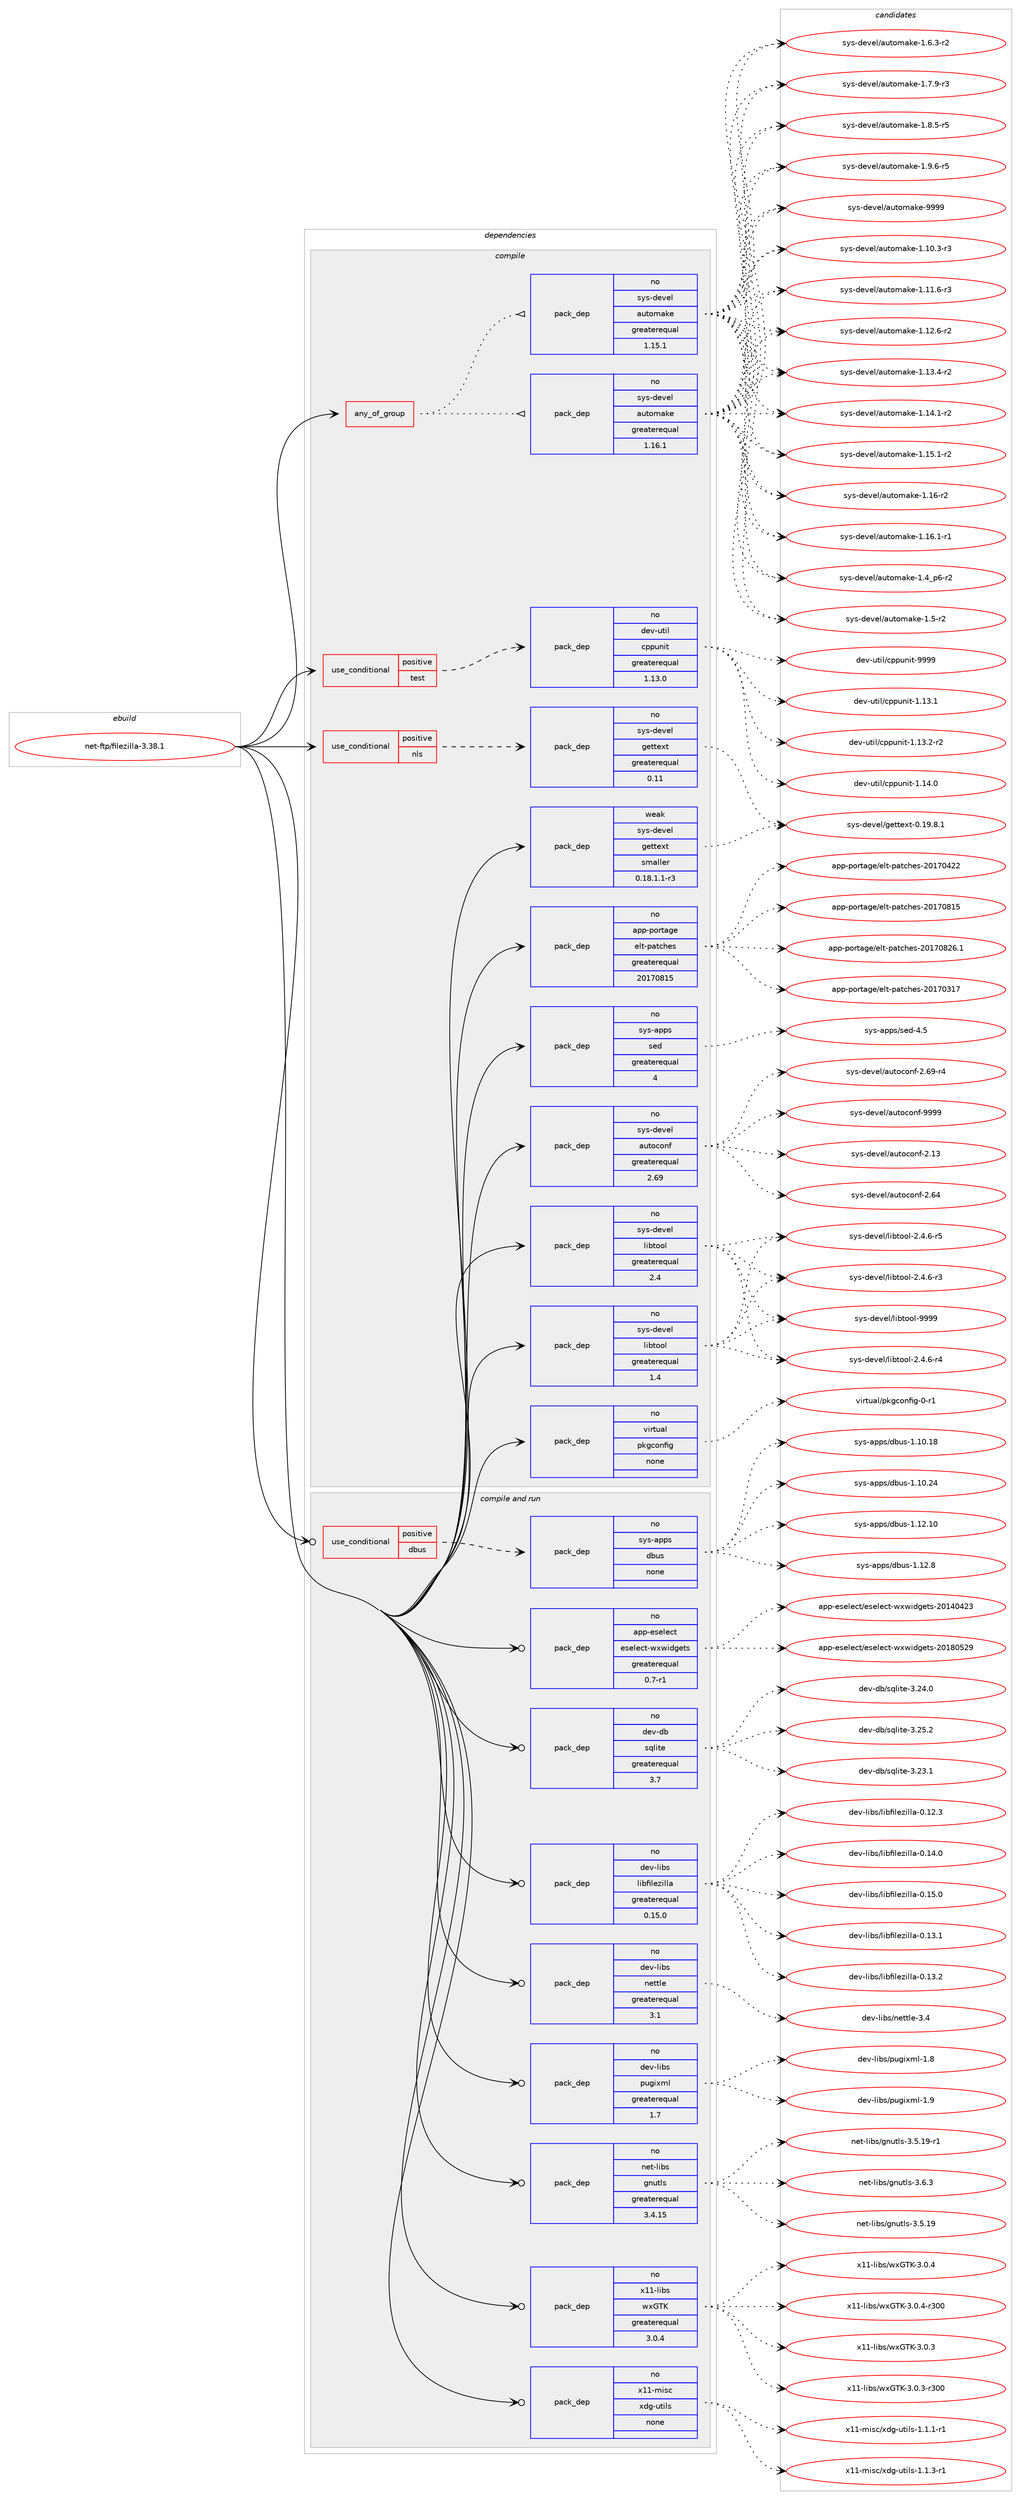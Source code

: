 digraph prolog {

# *************
# Graph options
# *************

newrank=true;
concentrate=true;
compound=true;
graph [rankdir=LR,fontname=Helvetica,fontsize=10,ranksep=1.5];#, ranksep=2.5, nodesep=0.2];
edge  [arrowhead=vee];
node  [fontname=Helvetica,fontsize=10];

# **********
# The ebuild
# **********

subgraph cluster_leftcol {
color=gray;
rank=same;
label=<<i>ebuild</i>>;
id [label="net-ftp/filezilla-3.38.1", color=red, width=4, href="../net-ftp/filezilla-3.38.1.svg"];
}

# ****************
# The dependencies
# ****************

subgraph cluster_midcol {
color=gray;
label=<<i>dependencies</i>>;
subgraph cluster_compile {
fillcolor="#eeeeee";
style=filled;
label=<<i>compile</i>>;
subgraph any145 {
dependency6052 [label=<<TABLE BORDER="0" CELLBORDER="1" CELLSPACING="0" CELLPADDING="4"><TR><TD CELLPADDING="10">any_of_group</TD></TR></TABLE>>, shape=none, color=red];subgraph pack4951 {
dependency6053 [label=<<TABLE BORDER="0" CELLBORDER="1" CELLSPACING="0" CELLPADDING="4" WIDTH="220"><TR><TD ROWSPAN="6" CELLPADDING="30">pack_dep</TD></TR><TR><TD WIDTH="110">no</TD></TR><TR><TD>sys-devel</TD></TR><TR><TD>automake</TD></TR><TR><TD>greaterequal</TD></TR><TR><TD>1.16.1</TD></TR></TABLE>>, shape=none, color=blue];
}
dependency6052:e -> dependency6053:w [weight=20,style="dotted",arrowhead="oinv"];
subgraph pack4952 {
dependency6054 [label=<<TABLE BORDER="0" CELLBORDER="1" CELLSPACING="0" CELLPADDING="4" WIDTH="220"><TR><TD ROWSPAN="6" CELLPADDING="30">pack_dep</TD></TR><TR><TD WIDTH="110">no</TD></TR><TR><TD>sys-devel</TD></TR><TR><TD>automake</TD></TR><TR><TD>greaterequal</TD></TR><TR><TD>1.15.1</TD></TR></TABLE>>, shape=none, color=blue];
}
dependency6052:e -> dependency6054:w [weight=20,style="dotted",arrowhead="oinv"];
}
id:e -> dependency6052:w [weight=20,style="solid",arrowhead="vee"];
subgraph cond948 {
dependency6055 [label=<<TABLE BORDER="0" CELLBORDER="1" CELLSPACING="0" CELLPADDING="4"><TR><TD ROWSPAN="3" CELLPADDING="10">use_conditional</TD></TR><TR><TD>positive</TD></TR><TR><TD>nls</TD></TR></TABLE>>, shape=none, color=red];
subgraph pack4953 {
dependency6056 [label=<<TABLE BORDER="0" CELLBORDER="1" CELLSPACING="0" CELLPADDING="4" WIDTH="220"><TR><TD ROWSPAN="6" CELLPADDING="30">pack_dep</TD></TR><TR><TD WIDTH="110">no</TD></TR><TR><TD>sys-devel</TD></TR><TR><TD>gettext</TD></TR><TR><TD>greaterequal</TD></TR><TR><TD>0.11</TD></TR></TABLE>>, shape=none, color=blue];
}
dependency6055:e -> dependency6056:w [weight=20,style="dashed",arrowhead="vee"];
}
id:e -> dependency6055:w [weight=20,style="solid",arrowhead="vee"];
subgraph cond949 {
dependency6057 [label=<<TABLE BORDER="0" CELLBORDER="1" CELLSPACING="0" CELLPADDING="4"><TR><TD ROWSPAN="3" CELLPADDING="10">use_conditional</TD></TR><TR><TD>positive</TD></TR><TR><TD>test</TD></TR></TABLE>>, shape=none, color=red];
subgraph pack4954 {
dependency6058 [label=<<TABLE BORDER="0" CELLBORDER="1" CELLSPACING="0" CELLPADDING="4" WIDTH="220"><TR><TD ROWSPAN="6" CELLPADDING="30">pack_dep</TD></TR><TR><TD WIDTH="110">no</TD></TR><TR><TD>dev-util</TD></TR><TR><TD>cppunit</TD></TR><TR><TD>greaterequal</TD></TR><TR><TD>1.13.0</TD></TR></TABLE>>, shape=none, color=blue];
}
dependency6057:e -> dependency6058:w [weight=20,style="dashed",arrowhead="vee"];
}
id:e -> dependency6057:w [weight=20,style="solid",arrowhead="vee"];
subgraph pack4955 {
dependency6059 [label=<<TABLE BORDER="0" CELLBORDER="1" CELLSPACING="0" CELLPADDING="4" WIDTH="220"><TR><TD ROWSPAN="6" CELLPADDING="30">pack_dep</TD></TR><TR><TD WIDTH="110">no</TD></TR><TR><TD>app-portage</TD></TR><TR><TD>elt-patches</TD></TR><TR><TD>greaterequal</TD></TR><TR><TD>20170815</TD></TR></TABLE>>, shape=none, color=blue];
}
id:e -> dependency6059:w [weight=20,style="solid",arrowhead="vee"];
subgraph pack4956 {
dependency6060 [label=<<TABLE BORDER="0" CELLBORDER="1" CELLSPACING="0" CELLPADDING="4" WIDTH="220"><TR><TD ROWSPAN="6" CELLPADDING="30">pack_dep</TD></TR><TR><TD WIDTH="110">no</TD></TR><TR><TD>sys-apps</TD></TR><TR><TD>sed</TD></TR><TR><TD>greaterequal</TD></TR><TR><TD>4</TD></TR></TABLE>>, shape=none, color=blue];
}
id:e -> dependency6060:w [weight=20,style="solid",arrowhead="vee"];
subgraph pack4957 {
dependency6061 [label=<<TABLE BORDER="0" CELLBORDER="1" CELLSPACING="0" CELLPADDING="4" WIDTH="220"><TR><TD ROWSPAN="6" CELLPADDING="30">pack_dep</TD></TR><TR><TD WIDTH="110">no</TD></TR><TR><TD>sys-devel</TD></TR><TR><TD>autoconf</TD></TR><TR><TD>greaterequal</TD></TR><TR><TD>2.69</TD></TR></TABLE>>, shape=none, color=blue];
}
id:e -> dependency6061:w [weight=20,style="solid",arrowhead="vee"];
subgraph pack4958 {
dependency6062 [label=<<TABLE BORDER="0" CELLBORDER="1" CELLSPACING="0" CELLPADDING="4" WIDTH="220"><TR><TD ROWSPAN="6" CELLPADDING="30">pack_dep</TD></TR><TR><TD WIDTH="110">no</TD></TR><TR><TD>sys-devel</TD></TR><TR><TD>libtool</TD></TR><TR><TD>greaterequal</TD></TR><TR><TD>1.4</TD></TR></TABLE>>, shape=none, color=blue];
}
id:e -> dependency6062:w [weight=20,style="solid",arrowhead="vee"];
subgraph pack4959 {
dependency6063 [label=<<TABLE BORDER="0" CELLBORDER="1" CELLSPACING="0" CELLPADDING="4" WIDTH="220"><TR><TD ROWSPAN="6" CELLPADDING="30">pack_dep</TD></TR><TR><TD WIDTH="110">no</TD></TR><TR><TD>sys-devel</TD></TR><TR><TD>libtool</TD></TR><TR><TD>greaterequal</TD></TR><TR><TD>2.4</TD></TR></TABLE>>, shape=none, color=blue];
}
id:e -> dependency6063:w [weight=20,style="solid",arrowhead="vee"];
subgraph pack4960 {
dependency6064 [label=<<TABLE BORDER="0" CELLBORDER="1" CELLSPACING="0" CELLPADDING="4" WIDTH="220"><TR><TD ROWSPAN="6" CELLPADDING="30">pack_dep</TD></TR><TR><TD WIDTH="110">no</TD></TR><TR><TD>virtual</TD></TR><TR><TD>pkgconfig</TD></TR><TR><TD>none</TD></TR><TR><TD></TD></TR></TABLE>>, shape=none, color=blue];
}
id:e -> dependency6064:w [weight=20,style="solid",arrowhead="vee"];
subgraph pack4961 {
dependency6065 [label=<<TABLE BORDER="0" CELLBORDER="1" CELLSPACING="0" CELLPADDING="4" WIDTH="220"><TR><TD ROWSPAN="6" CELLPADDING="30">pack_dep</TD></TR><TR><TD WIDTH="110">weak</TD></TR><TR><TD>sys-devel</TD></TR><TR><TD>gettext</TD></TR><TR><TD>smaller</TD></TR><TR><TD>0.18.1.1-r3</TD></TR></TABLE>>, shape=none, color=blue];
}
id:e -> dependency6065:w [weight=20,style="solid",arrowhead="vee"];
}
subgraph cluster_compileandrun {
fillcolor="#eeeeee";
style=filled;
label=<<i>compile and run</i>>;
subgraph cond950 {
dependency6066 [label=<<TABLE BORDER="0" CELLBORDER="1" CELLSPACING="0" CELLPADDING="4"><TR><TD ROWSPAN="3" CELLPADDING="10">use_conditional</TD></TR><TR><TD>positive</TD></TR><TR><TD>dbus</TD></TR></TABLE>>, shape=none, color=red];
subgraph pack4962 {
dependency6067 [label=<<TABLE BORDER="0" CELLBORDER="1" CELLSPACING="0" CELLPADDING="4" WIDTH="220"><TR><TD ROWSPAN="6" CELLPADDING="30">pack_dep</TD></TR><TR><TD WIDTH="110">no</TD></TR><TR><TD>sys-apps</TD></TR><TR><TD>dbus</TD></TR><TR><TD>none</TD></TR><TR><TD></TD></TR></TABLE>>, shape=none, color=blue];
}
dependency6066:e -> dependency6067:w [weight=20,style="dashed",arrowhead="vee"];
}
id:e -> dependency6066:w [weight=20,style="solid",arrowhead="odotvee"];
subgraph pack4963 {
dependency6068 [label=<<TABLE BORDER="0" CELLBORDER="1" CELLSPACING="0" CELLPADDING="4" WIDTH="220"><TR><TD ROWSPAN="6" CELLPADDING="30">pack_dep</TD></TR><TR><TD WIDTH="110">no</TD></TR><TR><TD>app-eselect</TD></TR><TR><TD>eselect-wxwidgets</TD></TR><TR><TD>greaterequal</TD></TR><TR><TD>0.7-r1</TD></TR></TABLE>>, shape=none, color=blue];
}
id:e -> dependency6068:w [weight=20,style="solid",arrowhead="odotvee"];
subgraph pack4964 {
dependency6069 [label=<<TABLE BORDER="0" CELLBORDER="1" CELLSPACING="0" CELLPADDING="4" WIDTH="220"><TR><TD ROWSPAN="6" CELLPADDING="30">pack_dep</TD></TR><TR><TD WIDTH="110">no</TD></TR><TR><TD>dev-db</TD></TR><TR><TD>sqlite</TD></TR><TR><TD>greaterequal</TD></TR><TR><TD>3.7</TD></TR></TABLE>>, shape=none, color=blue];
}
id:e -> dependency6069:w [weight=20,style="solid",arrowhead="odotvee"];
subgraph pack4965 {
dependency6070 [label=<<TABLE BORDER="0" CELLBORDER="1" CELLSPACING="0" CELLPADDING="4" WIDTH="220"><TR><TD ROWSPAN="6" CELLPADDING="30">pack_dep</TD></TR><TR><TD WIDTH="110">no</TD></TR><TR><TD>dev-libs</TD></TR><TR><TD>libfilezilla</TD></TR><TR><TD>greaterequal</TD></TR><TR><TD>0.15.0</TD></TR></TABLE>>, shape=none, color=blue];
}
id:e -> dependency6070:w [weight=20,style="solid",arrowhead="odotvee"];
subgraph pack4966 {
dependency6071 [label=<<TABLE BORDER="0" CELLBORDER="1" CELLSPACING="0" CELLPADDING="4" WIDTH="220"><TR><TD ROWSPAN="6" CELLPADDING="30">pack_dep</TD></TR><TR><TD WIDTH="110">no</TD></TR><TR><TD>dev-libs</TD></TR><TR><TD>nettle</TD></TR><TR><TD>greaterequal</TD></TR><TR><TD>3.1</TD></TR></TABLE>>, shape=none, color=blue];
}
id:e -> dependency6071:w [weight=20,style="solid",arrowhead="odotvee"];
subgraph pack4967 {
dependency6072 [label=<<TABLE BORDER="0" CELLBORDER="1" CELLSPACING="0" CELLPADDING="4" WIDTH="220"><TR><TD ROWSPAN="6" CELLPADDING="30">pack_dep</TD></TR><TR><TD WIDTH="110">no</TD></TR><TR><TD>dev-libs</TD></TR><TR><TD>pugixml</TD></TR><TR><TD>greaterequal</TD></TR><TR><TD>1.7</TD></TR></TABLE>>, shape=none, color=blue];
}
id:e -> dependency6072:w [weight=20,style="solid",arrowhead="odotvee"];
subgraph pack4968 {
dependency6073 [label=<<TABLE BORDER="0" CELLBORDER="1" CELLSPACING="0" CELLPADDING="4" WIDTH="220"><TR><TD ROWSPAN="6" CELLPADDING="30">pack_dep</TD></TR><TR><TD WIDTH="110">no</TD></TR><TR><TD>net-libs</TD></TR><TR><TD>gnutls</TD></TR><TR><TD>greaterequal</TD></TR><TR><TD>3.4.15</TD></TR></TABLE>>, shape=none, color=blue];
}
id:e -> dependency6073:w [weight=20,style="solid",arrowhead="odotvee"];
subgraph pack4969 {
dependency6074 [label=<<TABLE BORDER="0" CELLBORDER="1" CELLSPACING="0" CELLPADDING="4" WIDTH="220"><TR><TD ROWSPAN="6" CELLPADDING="30">pack_dep</TD></TR><TR><TD WIDTH="110">no</TD></TR><TR><TD>x11-libs</TD></TR><TR><TD>wxGTK</TD></TR><TR><TD>greaterequal</TD></TR><TR><TD>3.0.4</TD></TR></TABLE>>, shape=none, color=blue];
}
id:e -> dependency6074:w [weight=20,style="solid",arrowhead="odotvee"];
subgraph pack4970 {
dependency6075 [label=<<TABLE BORDER="0" CELLBORDER="1" CELLSPACING="0" CELLPADDING="4" WIDTH="220"><TR><TD ROWSPAN="6" CELLPADDING="30">pack_dep</TD></TR><TR><TD WIDTH="110">no</TD></TR><TR><TD>x11-misc</TD></TR><TR><TD>xdg-utils</TD></TR><TR><TD>none</TD></TR><TR><TD></TD></TR></TABLE>>, shape=none, color=blue];
}
id:e -> dependency6075:w [weight=20,style="solid",arrowhead="odotvee"];
}
subgraph cluster_run {
fillcolor="#eeeeee";
style=filled;
label=<<i>run</i>>;
}
}

# **************
# The candidates
# **************

subgraph cluster_choices {
rank=same;
color=gray;
label=<<i>candidates</i>>;

subgraph choice4951 {
color=black;
nodesep=1;
choice11512111545100101118101108479711711611110997107101454946494846514511451 [label="sys-devel/automake-1.10.3-r3", color=red, width=4,href="../sys-devel/automake-1.10.3-r3.svg"];
choice11512111545100101118101108479711711611110997107101454946494946544511451 [label="sys-devel/automake-1.11.6-r3", color=red, width=4,href="../sys-devel/automake-1.11.6-r3.svg"];
choice11512111545100101118101108479711711611110997107101454946495046544511450 [label="sys-devel/automake-1.12.6-r2", color=red, width=4,href="../sys-devel/automake-1.12.6-r2.svg"];
choice11512111545100101118101108479711711611110997107101454946495146524511450 [label="sys-devel/automake-1.13.4-r2", color=red, width=4,href="../sys-devel/automake-1.13.4-r2.svg"];
choice11512111545100101118101108479711711611110997107101454946495246494511450 [label="sys-devel/automake-1.14.1-r2", color=red, width=4,href="../sys-devel/automake-1.14.1-r2.svg"];
choice11512111545100101118101108479711711611110997107101454946495346494511450 [label="sys-devel/automake-1.15.1-r2", color=red, width=4,href="../sys-devel/automake-1.15.1-r2.svg"];
choice1151211154510010111810110847971171161111099710710145494649544511450 [label="sys-devel/automake-1.16-r2", color=red, width=4,href="../sys-devel/automake-1.16-r2.svg"];
choice11512111545100101118101108479711711611110997107101454946495446494511449 [label="sys-devel/automake-1.16.1-r1", color=red, width=4,href="../sys-devel/automake-1.16.1-r1.svg"];
choice115121115451001011181011084797117116111109971071014549465295112544511450 [label="sys-devel/automake-1.4_p6-r2", color=red, width=4,href="../sys-devel/automake-1.4_p6-r2.svg"];
choice11512111545100101118101108479711711611110997107101454946534511450 [label="sys-devel/automake-1.5-r2", color=red, width=4,href="../sys-devel/automake-1.5-r2.svg"];
choice115121115451001011181011084797117116111109971071014549465446514511450 [label="sys-devel/automake-1.6.3-r2", color=red, width=4,href="../sys-devel/automake-1.6.3-r2.svg"];
choice115121115451001011181011084797117116111109971071014549465546574511451 [label="sys-devel/automake-1.7.9-r3", color=red, width=4,href="../sys-devel/automake-1.7.9-r3.svg"];
choice115121115451001011181011084797117116111109971071014549465646534511453 [label="sys-devel/automake-1.8.5-r5", color=red, width=4,href="../sys-devel/automake-1.8.5-r5.svg"];
choice115121115451001011181011084797117116111109971071014549465746544511453 [label="sys-devel/automake-1.9.6-r5", color=red, width=4,href="../sys-devel/automake-1.9.6-r5.svg"];
choice115121115451001011181011084797117116111109971071014557575757 [label="sys-devel/automake-9999", color=red, width=4,href="../sys-devel/automake-9999.svg"];
dependency6053:e -> choice11512111545100101118101108479711711611110997107101454946494846514511451:w [style=dotted,weight="100"];
dependency6053:e -> choice11512111545100101118101108479711711611110997107101454946494946544511451:w [style=dotted,weight="100"];
dependency6053:e -> choice11512111545100101118101108479711711611110997107101454946495046544511450:w [style=dotted,weight="100"];
dependency6053:e -> choice11512111545100101118101108479711711611110997107101454946495146524511450:w [style=dotted,weight="100"];
dependency6053:e -> choice11512111545100101118101108479711711611110997107101454946495246494511450:w [style=dotted,weight="100"];
dependency6053:e -> choice11512111545100101118101108479711711611110997107101454946495346494511450:w [style=dotted,weight="100"];
dependency6053:e -> choice1151211154510010111810110847971171161111099710710145494649544511450:w [style=dotted,weight="100"];
dependency6053:e -> choice11512111545100101118101108479711711611110997107101454946495446494511449:w [style=dotted,weight="100"];
dependency6053:e -> choice115121115451001011181011084797117116111109971071014549465295112544511450:w [style=dotted,weight="100"];
dependency6053:e -> choice11512111545100101118101108479711711611110997107101454946534511450:w [style=dotted,weight="100"];
dependency6053:e -> choice115121115451001011181011084797117116111109971071014549465446514511450:w [style=dotted,weight="100"];
dependency6053:e -> choice115121115451001011181011084797117116111109971071014549465546574511451:w [style=dotted,weight="100"];
dependency6053:e -> choice115121115451001011181011084797117116111109971071014549465646534511453:w [style=dotted,weight="100"];
dependency6053:e -> choice115121115451001011181011084797117116111109971071014549465746544511453:w [style=dotted,weight="100"];
dependency6053:e -> choice115121115451001011181011084797117116111109971071014557575757:w [style=dotted,weight="100"];
}
subgraph choice4952 {
color=black;
nodesep=1;
choice11512111545100101118101108479711711611110997107101454946494846514511451 [label="sys-devel/automake-1.10.3-r3", color=red, width=4,href="../sys-devel/automake-1.10.3-r3.svg"];
choice11512111545100101118101108479711711611110997107101454946494946544511451 [label="sys-devel/automake-1.11.6-r3", color=red, width=4,href="../sys-devel/automake-1.11.6-r3.svg"];
choice11512111545100101118101108479711711611110997107101454946495046544511450 [label="sys-devel/automake-1.12.6-r2", color=red, width=4,href="../sys-devel/automake-1.12.6-r2.svg"];
choice11512111545100101118101108479711711611110997107101454946495146524511450 [label="sys-devel/automake-1.13.4-r2", color=red, width=4,href="../sys-devel/automake-1.13.4-r2.svg"];
choice11512111545100101118101108479711711611110997107101454946495246494511450 [label="sys-devel/automake-1.14.1-r2", color=red, width=4,href="../sys-devel/automake-1.14.1-r2.svg"];
choice11512111545100101118101108479711711611110997107101454946495346494511450 [label="sys-devel/automake-1.15.1-r2", color=red, width=4,href="../sys-devel/automake-1.15.1-r2.svg"];
choice1151211154510010111810110847971171161111099710710145494649544511450 [label="sys-devel/automake-1.16-r2", color=red, width=4,href="../sys-devel/automake-1.16-r2.svg"];
choice11512111545100101118101108479711711611110997107101454946495446494511449 [label="sys-devel/automake-1.16.1-r1", color=red, width=4,href="../sys-devel/automake-1.16.1-r1.svg"];
choice115121115451001011181011084797117116111109971071014549465295112544511450 [label="sys-devel/automake-1.4_p6-r2", color=red, width=4,href="../sys-devel/automake-1.4_p6-r2.svg"];
choice11512111545100101118101108479711711611110997107101454946534511450 [label="sys-devel/automake-1.5-r2", color=red, width=4,href="../sys-devel/automake-1.5-r2.svg"];
choice115121115451001011181011084797117116111109971071014549465446514511450 [label="sys-devel/automake-1.6.3-r2", color=red, width=4,href="../sys-devel/automake-1.6.3-r2.svg"];
choice115121115451001011181011084797117116111109971071014549465546574511451 [label="sys-devel/automake-1.7.9-r3", color=red, width=4,href="../sys-devel/automake-1.7.9-r3.svg"];
choice115121115451001011181011084797117116111109971071014549465646534511453 [label="sys-devel/automake-1.8.5-r5", color=red, width=4,href="../sys-devel/automake-1.8.5-r5.svg"];
choice115121115451001011181011084797117116111109971071014549465746544511453 [label="sys-devel/automake-1.9.6-r5", color=red, width=4,href="../sys-devel/automake-1.9.6-r5.svg"];
choice115121115451001011181011084797117116111109971071014557575757 [label="sys-devel/automake-9999", color=red, width=4,href="../sys-devel/automake-9999.svg"];
dependency6054:e -> choice11512111545100101118101108479711711611110997107101454946494846514511451:w [style=dotted,weight="100"];
dependency6054:e -> choice11512111545100101118101108479711711611110997107101454946494946544511451:w [style=dotted,weight="100"];
dependency6054:e -> choice11512111545100101118101108479711711611110997107101454946495046544511450:w [style=dotted,weight="100"];
dependency6054:e -> choice11512111545100101118101108479711711611110997107101454946495146524511450:w [style=dotted,weight="100"];
dependency6054:e -> choice11512111545100101118101108479711711611110997107101454946495246494511450:w [style=dotted,weight="100"];
dependency6054:e -> choice11512111545100101118101108479711711611110997107101454946495346494511450:w [style=dotted,weight="100"];
dependency6054:e -> choice1151211154510010111810110847971171161111099710710145494649544511450:w [style=dotted,weight="100"];
dependency6054:e -> choice11512111545100101118101108479711711611110997107101454946495446494511449:w [style=dotted,weight="100"];
dependency6054:e -> choice115121115451001011181011084797117116111109971071014549465295112544511450:w [style=dotted,weight="100"];
dependency6054:e -> choice11512111545100101118101108479711711611110997107101454946534511450:w [style=dotted,weight="100"];
dependency6054:e -> choice115121115451001011181011084797117116111109971071014549465446514511450:w [style=dotted,weight="100"];
dependency6054:e -> choice115121115451001011181011084797117116111109971071014549465546574511451:w [style=dotted,weight="100"];
dependency6054:e -> choice115121115451001011181011084797117116111109971071014549465646534511453:w [style=dotted,weight="100"];
dependency6054:e -> choice115121115451001011181011084797117116111109971071014549465746544511453:w [style=dotted,weight="100"];
dependency6054:e -> choice115121115451001011181011084797117116111109971071014557575757:w [style=dotted,weight="100"];
}
subgraph choice4953 {
color=black;
nodesep=1;
choice1151211154510010111810110847103101116116101120116454846495746564649 [label="sys-devel/gettext-0.19.8.1", color=red, width=4,href="../sys-devel/gettext-0.19.8.1.svg"];
dependency6056:e -> choice1151211154510010111810110847103101116116101120116454846495746564649:w [style=dotted,weight="100"];
}
subgraph choice4954 {
color=black;
nodesep=1;
choice10010111845117116105108479911211211711010511645494649514649 [label="dev-util/cppunit-1.13.1", color=red, width=4,href="../dev-util/cppunit-1.13.1.svg"];
choice100101118451171161051084799112112117110105116454946495146504511450 [label="dev-util/cppunit-1.13.2-r2", color=red, width=4,href="../dev-util/cppunit-1.13.2-r2.svg"];
choice10010111845117116105108479911211211711010511645494649524648 [label="dev-util/cppunit-1.14.0", color=red, width=4,href="../dev-util/cppunit-1.14.0.svg"];
choice1001011184511711610510847991121121171101051164557575757 [label="dev-util/cppunit-9999", color=red, width=4,href="../dev-util/cppunit-9999.svg"];
dependency6058:e -> choice10010111845117116105108479911211211711010511645494649514649:w [style=dotted,weight="100"];
dependency6058:e -> choice100101118451171161051084799112112117110105116454946495146504511450:w [style=dotted,weight="100"];
dependency6058:e -> choice10010111845117116105108479911211211711010511645494649524648:w [style=dotted,weight="100"];
dependency6058:e -> choice1001011184511711610510847991121121171101051164557575757:w [style=dotted,weight="100"];
}
subgraph choice4955 {
color=black;
nodesep=1;
choice97112112451121111141169710310147101108116451129711699104101115455048495548514955 [label="app-portage/elt-patches-20170317", color=red, width=4,href="../app-portage/elt-patches-20170317.svg"];
choice97112112451121111141169710310147101108116451129711699104101115455048495548525050 [label="app-portage/elt-patches-20170422", color=red, width=4,href="../app-portage/elt-patches-20170422.svg"];
choice97112112451121111141169710310147101108116451129711699104101115455048495548564953 [label="app-portage/elt-patches-20170815", color=red, width=4,href="../app-portage/elt-patches-20170815.svg"];
choice971121124511211111411697103101471011081164511297116991041011154550484955485650544649 [label="app-portage/elt-patches-20170826.1", color=red, width=4,href="../app-portage/elt-patches-20170826.1.svg"];
dependency6059:e -> choice97112112451121111141169710310147101108116451129711699104101115455048495548514955:w [style=dotted,weight="100"];
dependency6059:e -> choice97112112451121111141169710310147101108116451129711699104101115455048495548525050:w [style=dotted,weight="100"];
dependency6059:e -> choice97112112451121111141169710310147101108116451129711699104101115455048495548564953:w [style=dotted,weight="100"];
dependency6059:e -> choice971121124511211111411697103101471011081164511297116991041011154550484955485650544649:w [style=dotted,weight="100"];
}
subgraph choice4956 {
color=black;
nodesep=1;
choice11512111545971121121154711510110045524653 [label="sys-apps/sed-4.5", color=red, width=4,href="../sys-apps/sed-4.5.svg"];
dependency6060:e -> choice11512111545971121121154711510110045524653:w [style=dotted,weight="100"];
}
subgraph choice4957 {
color=black;
nodesep=1;
choice115121115451001011181011084797117116111991111101024550464951 [label="sys-devel/autoconf-2.13", color=red, width=4,href="../sys-devel/autoconf-2.13.svg"];
choice115121115451001011181011084797117116111991111101024550465452 [label="sys-devel/autoconf-2.64", color=red, width=4,href="../sys-devel/autoconf-2.64.svg"];
choice1151211154510010111810110847971171161119911111010245504654574511452 [label="sys-devel/autoconf-2.69-r4", color=red, width=4,href="../sys-devel/autoconf-2.69-r4.svg"];
choice115121115451001011181011084797117116111991111101024557575757 [label="sys-devel/autoconf-9999", color=red, width=4,href="../sys-devel/autoconf-9999.svg"];
dependency6061:e -> choice115121115451001011181011084797117116111991111101024550464951:w [style=dotted,weight="100"];
dependency6061:e -> choice115121115451001011181011084797117116111991111101024550465452:w [style=dotted,weight="100"];
dependency6061:e -> choice1151211154510010111810110847971171161119911111010245504654574511452:w [style=dotted,weight="100"];
dependency6061:e -> choice115121115451001011181011084797117116111991111101024557575757:w [style=dotted,weight="100"];
}
subgraph choice4958 {
color=black;
nodesep=1;
choice1151211154510010111810110847108105981161111111084550465246544511451 [label="sys-devel/libtool-2.4.6-r3", color=red, width=4,href="../sys-devel/libtool-2.4.6-r3.svg"];
choice1151211154510010111810110847108105981161111111084550465246544511452 [label="sys-devel/libtool-2.4.6-r4", color=red, width=4,href="../sys-devel/libtool-2.4.6-r4.svg"];
choice1151211154510010111810110847108105981161111111084550465246544511453 [label="sys-devel/libtool-2.4.6-r5", color=red, width=4,href="../sys-devel/libtool-2.4.6-r5.svg"];
choice1151211154510010111810110847108105981161111111084557575757 [label="sys-devel/libtool-9999", color=red, width=4,href="../sys-devel/libtool-9999.svg"];
dependency6062:e -> choice1151211154510010111810110847108105981161111111084550465246544511451:w [style=dotted,weight="100"];
dependency6062:e -> choice1151211154510010111810110847108105981161111111084550465246544511452:w [style=dotted,weight="100"];
dependency6062:e -> choice1151211154510010111810110847108105981161111111084550465246544511453:w [style=dotted,weight="100"];
dependency6062:e -> choice1151211154510010111810110847108105981161111111084557575757:w [style=dotted,weight="100"];
}
subgraph choice4959 {
color=black;
nodesep=1;
choice1151211154510010111810110847108105981161111111084550465246544511451 [label="sys-devel/libtool-2.4.6-r3", color=red, width=4,href="../sys-devel/libtool-2.4.6-r3.svg"];
choice1151211154510010111810110847108105981161111111084550465246544511452 [label="sys-devel/libtool-2.4.6-r4", color=red, width=4,href="../sys-devel/libtool-2.4.6-r4.svg"];
choice1151211154510010111810110847108105981161111111084550465246544511453 [label="sys-devel/libtool-2.4.6-r5", color=red, width=4,href="../sys-devel/libtool-2.4.6-r5.svg"];
choice1151211154510010111810110847108105981161111111084557575757 [label="sys-devel/libtool-9999", color=red, width=4,href="../sys-devel/libtool-9999.svg"];
dependency6063:e -> choice1151211154510010111810110847108105981161111111084550465246544511451:w [style=dotted,weight="100"];
dependency6063:e -> choice1151211154510010111810110847108105981161111111084550465246544511452:w [style=dotted,weight="100"];
dependency6063:e -> choice1151211154510010111810110847108105981161111111084550465246544511453:w [style=dotted,weight="100"];
dependency6063:e -> choice1151211154510010111810110847108105981161111111084557575757:w [style=dotted,weight="100"];
}
subgraph choice4960 {
color=black;
nodesep=1;
choice11810511411611797108471121071039911111010210510345484511449 [label="virtual/pkgconfig-0-r1", color=red, width=4,href="../virtual/pkgconfig-0-r1.svg"];
dependency6064:e -> choice11810511411611797108471121071039911111010210510345484511449:w [style=dotted,weight="100"];
}
subgraph choice4961 {
color=black;
nodesep=1;
choice1151211154510010111810110847103101116116101120116454846495746564649 [label="sys-devel/gettext-0.19.8.1", color=red, width=4,href="../sys-devel/gettext-0.19.8.1.svg"];
dependency6065:e -> choice1151211154510010111810110847103101116116101120116454846495746564649:w [style=dotted,weight="100"];
}
subgraph choice4962 {
color=black;
nodesep=1;
choice115121115459711211211547100981171154549464948464956 [label="sys-apps/dbus-1.10.18", color=red, width=4,href="../sys-apps/dbus-1.10.18.svg"];
choice115121115459711211211547100981171154549464948465052 [label="sys-apps/dbus-1.10.24", color=red, width=4,href="../sys-apps/dbus-1.10.24.svg"];
choice115121115459711211211547100981171154549464950464948 [label="sys-apps/dbus-1.12.10", color=red, width=4,href="../sys-apps/dbus-1.12.10.svg"];
choice1151211154597112112115471009811711545494649504656 [label="sys-apps/dbus-1.12.8", color=red, width=4,href="../sys-apps/dbus-1.12.8.svg"];
dependency6067:e -> choice115121115459711211211547100981171154549464948464956:w [style=dotted,weight="100"];
dependency6067:e -> choice115121115459711211211547100981171154549464948465052:w [style=dotted,weight="100"];
dependency6067:e -> choice115121115459711211211547100981171154549464950464948:w [style=dotted,weight="100"];
dependency6067:e -> choice1151211154597112112115471009811711545494649504656:w [style=dotted,weight="100"];
}
subgraph choice4963 {
color=black;
nodesep=1;
choice971121124510111510110810199116471011151011081019911645119120119105100103101116115455048495248525051 [label="app-eselect/eselect-wxwidgets-20140423", color=red, width=4,href="../app-eselect/eselect-wxwidgets-20140423.svg"];
choice971121124510111510110810199116471011151011081019911645119120119105100103101116115455048495648535057 [label="app-eselect/eselect-wxwidgets-20180529", color=red, width=4,href="../app-eselect/eselect-wxwidgets-20180529.svg"];
dependency6068:e -> choice971121124510111510110810199116471011151011081019911645119120119105100103101116115455048495248525051:w [style=dotted,weight="100"];
dependency6068:e -> choice971121124510111510110810199116471011151011081019911645119120119105100103101116115455048495648535057:w [style=dotted,weight="100"];
}
subgraph choice4964 {
color=black;
nodesep=1;
choice10010111845100984711511310810511610145514650514649 [label="dev-db/sqlite-3.23.1", color=red, width=4,href="../dev-db/sqlite-3.23.1.svg"];
choice10010111845100984711511310810511610145514650524648 [label="dev-db/sqlite-3.24.0", color=red, width=4,href="../dev-db/sqlite-3.24.0.svg"];
choice10010111845100984711511310810511610145514650534650 [label="dev-db/sqlite-3.25.2", color=red, width=4,href="../dev-db/sqlite-3.25.2.svg"];
dependency6069:e -> choice10010111845100984711511310810511610145514650514649:w [style=dotted,weight="100"];
dependency6069:e -> choice10010111845100984711511310810511610145514650524648:w [style=dotted,weight="100"];
dependency6069:e -> choice10010111845100984711511310810511610145514650534650:w [style=dotted,weight="100"];
}
subgraph choice4965 {
color=black;
nodesep=1;
choice100101118451081059811547108105981021051081011221051081089745484649514649 [label="dev-libs/libfilezilla-0.13.1", color=red, width=4,href="../dev-libs/libfilezilla-0.13.1.svg"];
choice100101118451081059811547108105981021051081011221051081089745484649514650 [label="dev-libs/libfilezilla-0.13.2", color=red, width=4,href="../dev-libs/libfilezilla-0.13.2.svg"];
choice100101118451081059811547108105981021051081011221051081089745484649504651 [label="dev-libs/libfilezilla-0.12.3", color=red, width=4,href="../dev-libs/libfilezilla-0.12.3.svg"];
choice100101118451081059811547108105981021051081011221051081089745484649524648 [label="dev-libs/libfilezilla-0.14.0", color=red, width=4,href="../dev-libs/libfilezilla-0.14.0.svg"];
choice100101118451081059811547108105981021051081011221051081089745484649534648 [label="dev-libs/libfilezilla-0.15.0", color=red, width=4,href="../dev-libs/libfilezilla-0.15.0.svg"];
dependency6070:e -> choice100101118451081059811547108105981021051081011221051081089745484649514649:w [style=dotted,weight="100"];
dependency6070:e -> choice100101118451081059811547108105981021051081011221051081089745484649514650:w [style=dotted,weight="100"];
dependency6070:e -> choice100101118451081059811547108105981021051081011221051081089745484649504651:w [style=dotted,weight="100"];
dependency6070:e -> choice100101118451081059811547108105981021051081011221051081089745484649524648:w [style=dotted,weight="100"];
dependency6070:e -> choice100101118451081059811547108105981021051081011221051081089745484649534648:w [style=dotted,weight="100"];
}
subgraph choice4966 {
color=black;
nodesep=1;
choice10010111845108105981154711010111611610810145514652 [label="dev-libs/nettle-3.4", color=red, width=4,href="../dev-libs/nettle-3.4.svg"];
dependency6071:e -> choice10010111845108105981154711010111611610810145514652:w [style=dotted,weight="100"];
}
subgraph choice4967 {
color=black;
nodesep=1;
choice10010111845108105981154711211710310512010910845494656 [label="dev-libs/pugixml-1.8", color=red, width=4,href="../dev-libs/pugixml-1.8.svg"];
choice10010111845108105981154711211710310512010910845494657 [label="dev-libs/pugixml-1.9", color=red, width=4,href="../dev-libs/pugixml-1.9.svg"];
dependency6072:e -> choice10010111845108105981154711211710310512010910845494656:w [style=dotted,weight="100"];
dependency6072:e -> choice10010111845108105981154711211710310512010910845494657:w [style=dotted,weight="100"];
}
subgraph choice4968 {
color=black;
nodesep=1;
choice11010111645108105981154710311011711610811545514653464957 [label="net-libs/gnutls-3.5.19", color=red, width=4,href="../net-libs/gnutls-3.5.19.svg"];
choice110101116451081059811547103110117116108115455146534649574511449 [label="net-libs/gnutls-3.5.19-r1", color=red, width=4,href="../net-libs/gnutls-3.5.19-r1.svg"];
choice110101116451081059811547103110117116108115455146544651 [label="net-libs/gnutls-3.6.3", color=red, width=4,href="../net-libs/gnutls-3.6.3.svg"];
dependency6073:e -> choice11010111645108105981154710311011711610811545514653464957:w [style=dotted,weight="100"];
dependency6073:e -> choice110101116451081059811547103110117116108115455146534649574511449:w [style=dotted,weight="100"];
dependency6073:e -> choice110101116451081059811547103110117116108115455146544651:w [style=dotted,weight="100"];
}
subgraph choice4969 {
color=black;
nodesep=1;
choice1204949451081059811547119120718475455146484651 [label="x11-libs/wxGTK-3.0.3", color=red, width=4,href="../x11-libs/wxGTK-3.0.3.svg"];
choice120494945108105981154711912071847545514648465145114514848 [label="x11-libs/wxGTK-3.0.3-r300", color=red, width=4,href="../x11-libs/wxGTK-3.0.3-r300.svg"];
choice1204949451081059811547119120718475455146484652 [label="x11-libs/wxGTK-3.0.4", color=red, width=4,href="../x11-libs/wxGTK-3.0.4.svg"];
choice120494945108105981154711912071847545514648465245114514848 [label="x11-libs/wxGTK-3.0.4-r300", color=red, width=4,href="../x11-libs/wxGTK-3.0.4-r300.svg"];
dependency6074:e -> choice1204949451081059811547119120718475455146484651:w [style=dotted,weight="100"];
dependency6074:e -> choice120494945108105981154711912071847545514648465145114514848:w [style=dotted,weight="100"];
dependency6074:e -> choice1204949451081059811547119120718475455146484652:w [style=dotted,weight="100"];
dependency6074:e -> choice120494945108105981154711912071847545514648465245114514848:w [style=dotted,weight="100"];
}
subgraph choice4970 {
color=black;
nodesep=1;
choice1204949451091051159947120100103451171161051081154549464946494511449 [label="x11-misc/xdg-utils-1.1.1-r1", color=red, width=4,href="../x11-misc/xdg-utils-1.1.1-r1.svg"];
choice1204949451091051159947120100103451171161051081154549464946514511449 [label="x11-misc/xdg-utils-1.1.3-r1", color=red, width=4,href="../x11-misc/xdg-utils-1.1.3-r1.svg"];
dependency6075:e -> choice1204949451091051159947120100103451171161051081154549464946494511449:w [style=dotted,weight="100"];
dependency6075:e -> choice1204949451091051159947120100103451171161051081154549464946514511449:w [style=dotted,weight="100"];
}
}

}
